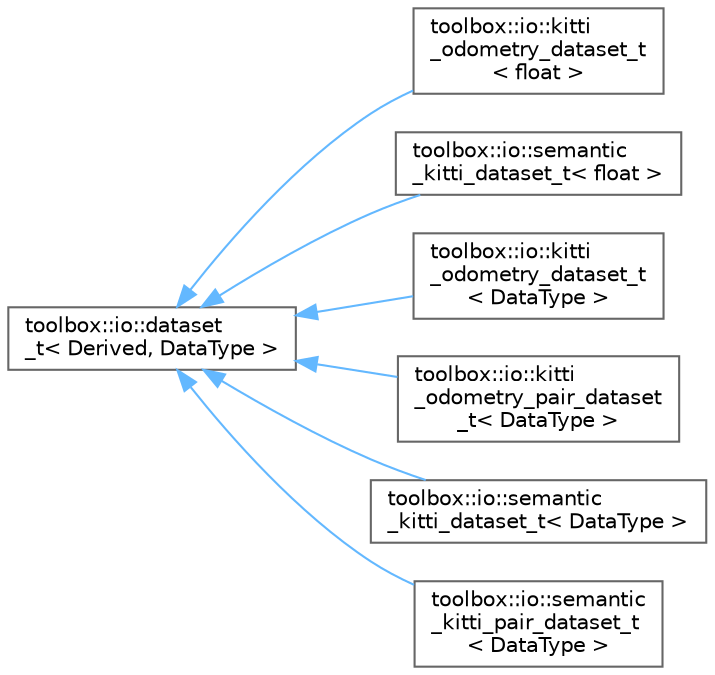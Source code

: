 digraph "Graphical Class Hierarchy"
{
 // LATEX_PDF_SIZE
  bgcolor="transparent";
  edge [fontname=Helvetica,fontsize=10,labelfontname=Helvetica,labelfontsize=10];
  node [fontname=Helvetica,fontsize=10,shape=box,height=0.2,width=0.4];
  rankdir="LR";
  Node0 [id="Node000000",label="toolbox::io::dataset\l_t\< Derived, DataType \>",height=0.2,width=0.4,color="grey40", fillcolor="white", style="filled",URL="$classtoolbox_1_1io_1_1dataset__t.html",tooltip="数据集基类/Abstract base class for datasets"];
  Node0 -> Node1 [id="edge62_Node000000_Node000001",dir="back",color="steelblue1",style="solid",tooltip=" "];
  Node1 [id="Node000001",label="toolbox::io::kitti\l_odometry_dataset_t\l\< float \>",height=0.2,width=0.4,color="grey40", fillcolor="white", style="filled",URL="$classtoolbox_1_1io_1_1kitti__odometry__dataset__t.html",tooltip=" "];
  Node0 -> Node2 [id="edge63_Node000000_Node000002",dir="back",color="steelblue1",style="solid",tooltip=" "];
  Node2 [id="Node000002",label="toolbox::io::semantic\l_kitti_dataset_t\< float \>",height=0.2,width=0.4,color="grey40", fillcolor="white", style="filled",URL="$classtoolbox_1_1io_1_1semantic__kitti__dataset__t.html",tooltip=" "];
  Node0 -> Node3 [id="edge64_Node000000_Node000003",dir="back",color="steelblue1",style="solid",tooltip=" "];
  Node3 [id="Node000003",label="toolbox::io::kitti\l_odometry_dataset_t\l\< DataType \>",height=0.2,width=0.4,color="grey40", fillcolor="white", style="filled",URL="$classtoolbox_1_1io_1_1kitti__odometry__dataset__t.html",tooltip="KITTI Odometry dataset loader."];
  Node0 -> Node4 [id="edge65_Node000000_Node000004",dir="back",color="steelblue1",style="solid",tooltip=" "];
  Node4 [id="Node000004",label="toolbox::io::kitti\l_odometry_pair_dataset\l_t\< DataType \>",height=0.2,width=0.4,color="grey40", fillcolor="white", style="filled",URL="$classtoolbox_1_1io_1_1kitti__odometry__pair__dataset__t.html",tooltip="KITTI Odometry frame pair dataset loader."];
  Node0 -> Node5 [id="edge66_Node000000_Node000005",dir="back",color="steelblue1",style="solid",tooltip=" "];
  Node5 [id="Node000005",label="toolbox::io::semantic\l_kitti_dataset_t\< DataType \>",height=0.2,width=0.4,color="grey40", fillcolor="white", style="filled",URL="$classtoolbox_1_1io_1_1semantic__kitti__dataset__t.html",tooltip="Semantic KITTI dataset loader."];
  Node0 -> Node6 [id="edge67_Node000000_Node000006",dir="back",color="steelblue1",style="solid",tooltip=" "];
  Node6 [id="Node000006",label="toolbox::io::semantic\l_kitti_pair_dataset_t\l\< DataType \>",height=0.2,width=0.4,color="grey40", fillcolor="white", style="filled",URL="$classtoolbox_1_1io_1_1semantic__kitti__pair__dataset__t.html",tooltip="Semantic KITTI frame pair dataset loader."];
}
